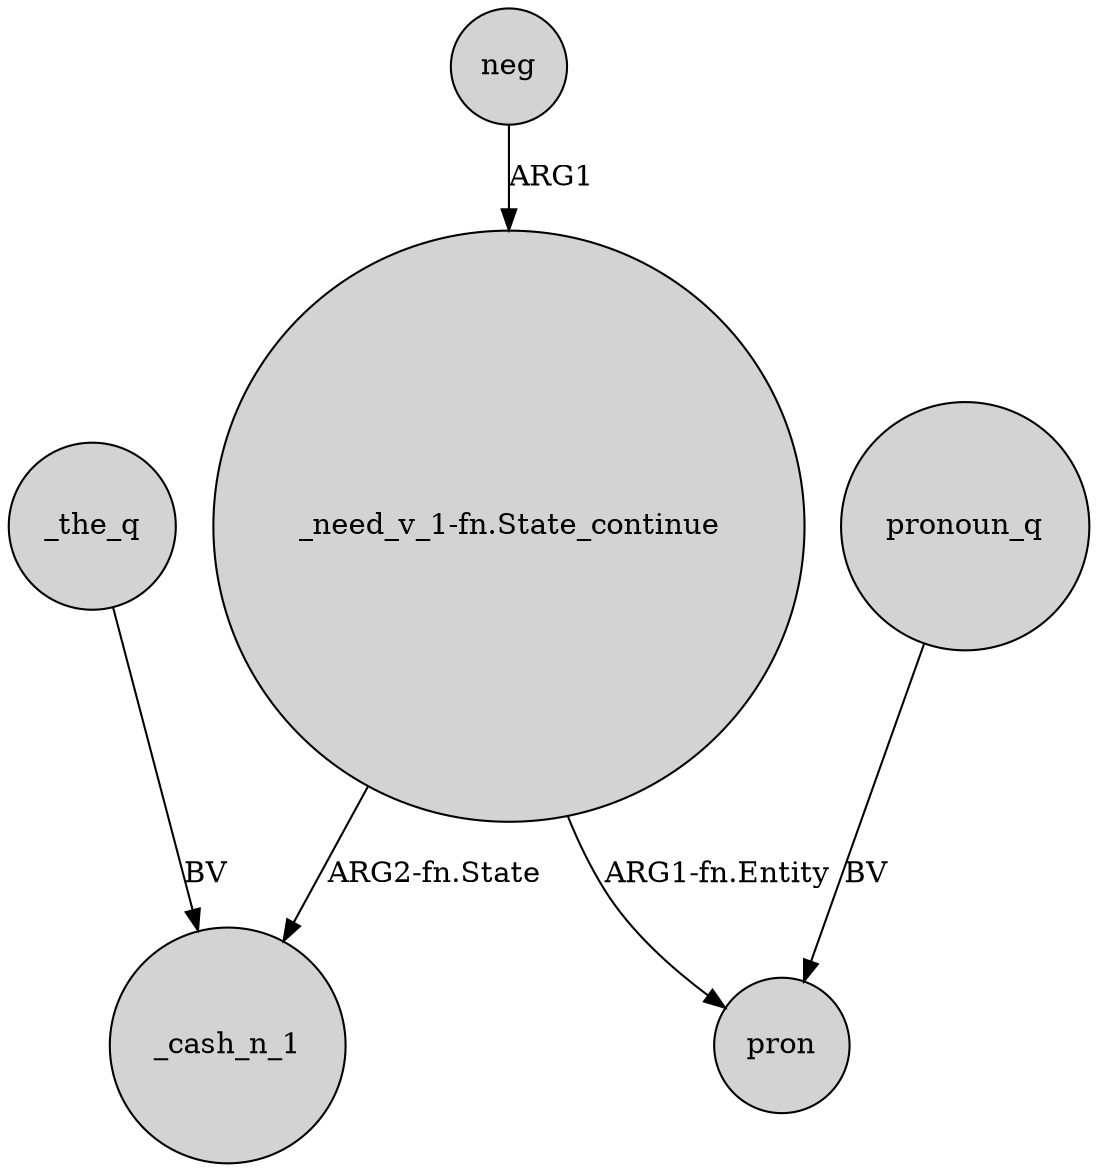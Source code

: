 digraph {
	node [shape=circle style=filled]
	"_need_v_1-fn.State_continue" -> _cash_n_1 [label="ARG2-fn.State"]
	_the_q -> _cash_n_1 [label=BV]
	"_need_v_1-fn.State_continue" -> pron [label="ARG1-fn.Entity"]
	pronoun_q -> pron [label=BV]
	neg -> "_need_v_1-fn.State_continue" [label=ARG1]
}
